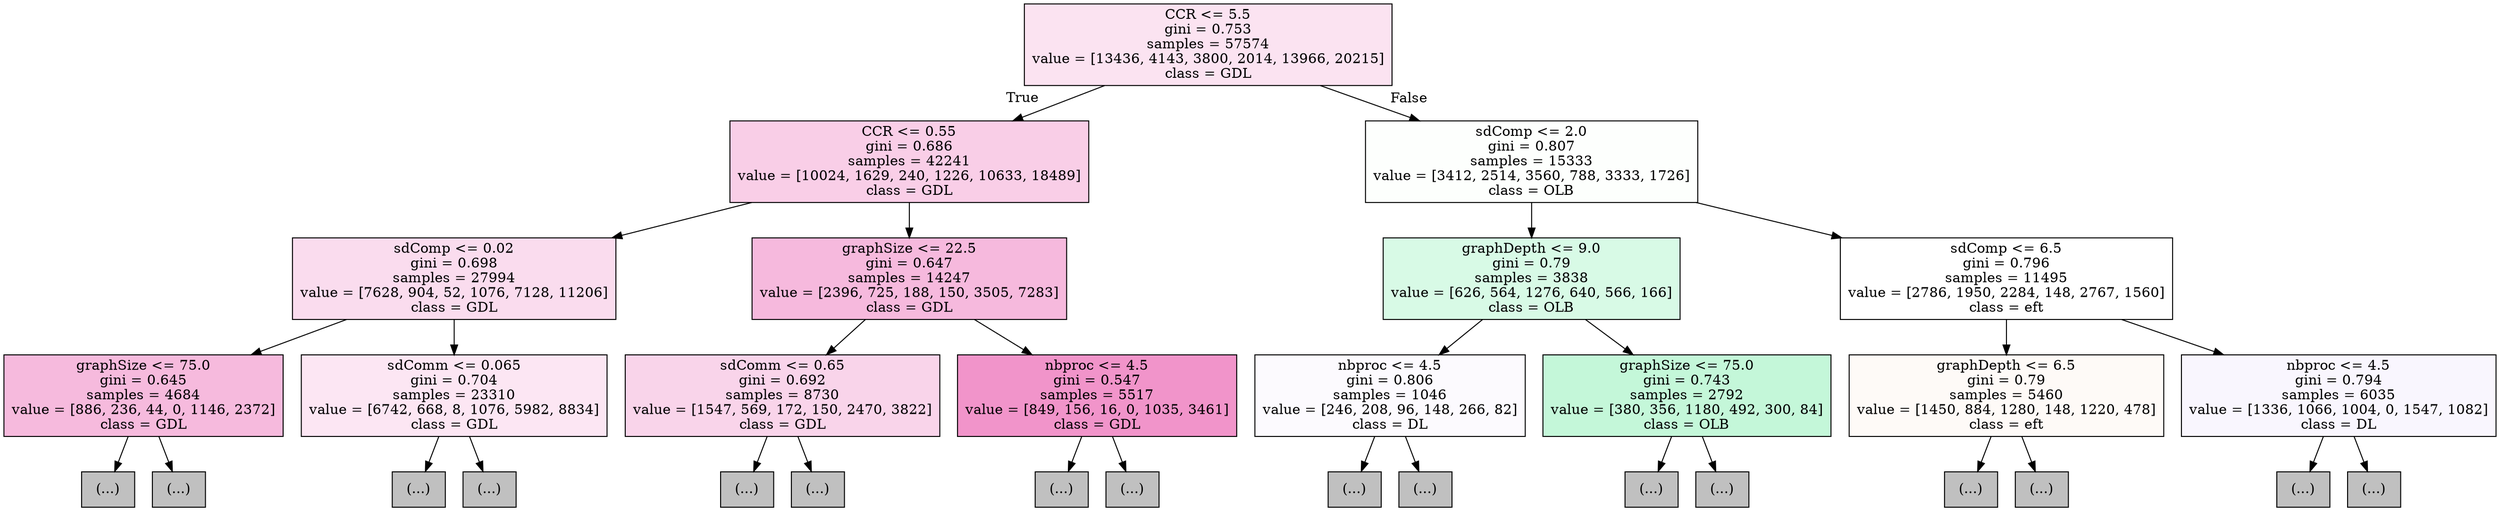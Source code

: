 digraph Tree {
node [shape=box, style="filled", color="black"] ;
0 [label="CCR <= 5.5\ngini = 0.753\nsamples = 57574\nvalue = [13436, 4143, 3800, 2014, 13966, 20215]\nclass = GDL", fillcolor="#fbe3f1"] ;
1 [label="CCR <= 0.55\ngini = 0.686\nsamples = 42241\nvalue = [10024, 1629, 240, 1226, 10633, 18489]\nclass = GDL", fillcolor="#f9cee7"] ;
0 -> 1 [labeldistance=2.5, labelangle=45, headlabel="True"] ;
2 [label="sdComp <= 0.02\ngini = 0.698\nsamples = 27994\nvalue = [7628, 904, 52, 1076, 7128, 11206]\nclass = GDL", fillcolor="#fadcee"] ;
1 -> 2 ;
3 [label="graphSize <= 75.0\ngini = 0.645\nsamples = 4684\nvalue = [886, 236, 44, 0, 1146, 2372]\nclass = GDL", fillcolor="#f6badd"] ;
2 -> 3 ;
4 [label="(...)", fillcolor="#C0C0C0"] ;
3 -> 4 ;
69 [label="(...)", fillcolor="#C0C0C0"] ;
3 -> 69 ;
88 [label="sdComm <= 0.065\ngini = 0.704\nsamples = 23310\nvalue = [6742, 668, 8, 1076, 5982, 8834]\nclass = GDL", fillcolor="#fce6f3"] ;
2 -> 88 ;
89 [label="(...)", fillcolor="#C0C0C0"] ;
88 -> 89 ;
210 [label="(...)", fillcolor="#C0C0C0"] ;
88 -> 210 ;
271 [label="graphSize <= 22.5\ngini = 0.647\nsamples = 14247\nvalue = [2396, 725, 188, 150, 3505, 7283]\nclass = GDL", fillcolor="#f6b9dd"] ;
1 -> 271 ;
272 [label="sdComm <= 0.65\ngini = 0.692\nsamples = 8730\nvalue = [1547, 569, 172, 150, 2470, 3822]\nclass = GDL", fillcolor="#f9d4ea"] ;
271 -> 272 ;
273 [label="(...)", fillcolor="#C0C0C0"] ;
272 -> 273 ;
316 [label="(...)", fillcolor="#C0C0C0"] ;
272 -> 316 ;
335 [label="nbproc <= 4.5\ngini = 0.547\nsamples = 5517\nvalue = [849, 156, 16, 0, 1035, 3461]\nclass = GDL", fillcolor="#f194ca"] ;
271 -> 335 ;
336 [label="(...)", fillcolor="#C0C0C0"] ;
335 -> 336 ;
433 [label="(...)", fillcolor="#C0C0C0"] ;
335 -> 433 ;
532 [label="sdComp <= 2.0\ngini = 0.807\nsamples = 15333\nvalue = [3412, 2514, 3560, 788, 3333, 1726]\nclass = OLB", fillcolor="#fdfffd"] ;
0 -> 532 [labeldistance=2.5, labelangle=-45, headlabel="False"] ;
533 [label="graphDepth <= 9.0\ngini = 0.79\nsamples = 3838\nvalue = [626, 564, 1276, 640, 566, 166]\nclass = OLB", fillcolor="#d8fae6"] ;
532 -> 533 ;
534 [label="nbproc <= 4.5\ngini = 0.806\nsamples = 1046\nvalue = [246, 208, 96, 148, 266, 82]\nclass = DL", fillcolor="#fcfafe"] ;
533 -> 534 ;
535 [label="(...)", fillcolor="#C0C0C0"] ;
534 -> 535 ;
548 [label="(...)", fillcolor="#C0C0C0"] ;
534 -> 548 ;
563 [label="graphSize <= 75.0\ngini = 0.743\nsamples = 2792\nvalue = [380, 356, 1180, 492, 300, 84]\nclass = OLB", fillcolor="#c4f7d9"] ;
533 -> 563 ;
564 [label="(...)", fillcolor="#C0C0C0"] ;
563 -> 564 ;
581 [label="(...)", fillcolor="#C0C0C0"] ;
563 -> 581 ;
594 [label="sdComp <= 6.5\ngini = 0.796\nsamples = 11495\nvalue = [2786, 1950, 2284, 148, 2767, 1560]\nclass = eft", fillcolor="#ffffff"] ;
532 -> 594 ;
595 [label="graphDepth <= 6.5\ngini = 0.79\nsamples = 5460\nvalue = [1450, 884, 1280, 148, 1220, 478]\nclass = eft", fillcolor="#fefaf7"] ;
594 -> 595 ;
596 [label="(...)", fillcolor="#C0C0C0"] ;
595 -> 596 ;
621 [label="(...)", fillcolor="#C0C0C0"] ;
595 -> 621 ;
674 [label="nbproc <= 4.5\ngini = 0.794\nsamples = 6035\nvalue = [1336, 1066, 1004, 0, 1547, 1082]\nclass = DL", fillcolor="#f9f6fe"] ;
594 -> 674 ;
675 [label="(...)", fillcolor="#C0C0C0"] ;
674 -> 675 ;
716 [label="(...)", fillcolor="#C0C0C0"] ;
674 -> 716 ;
}